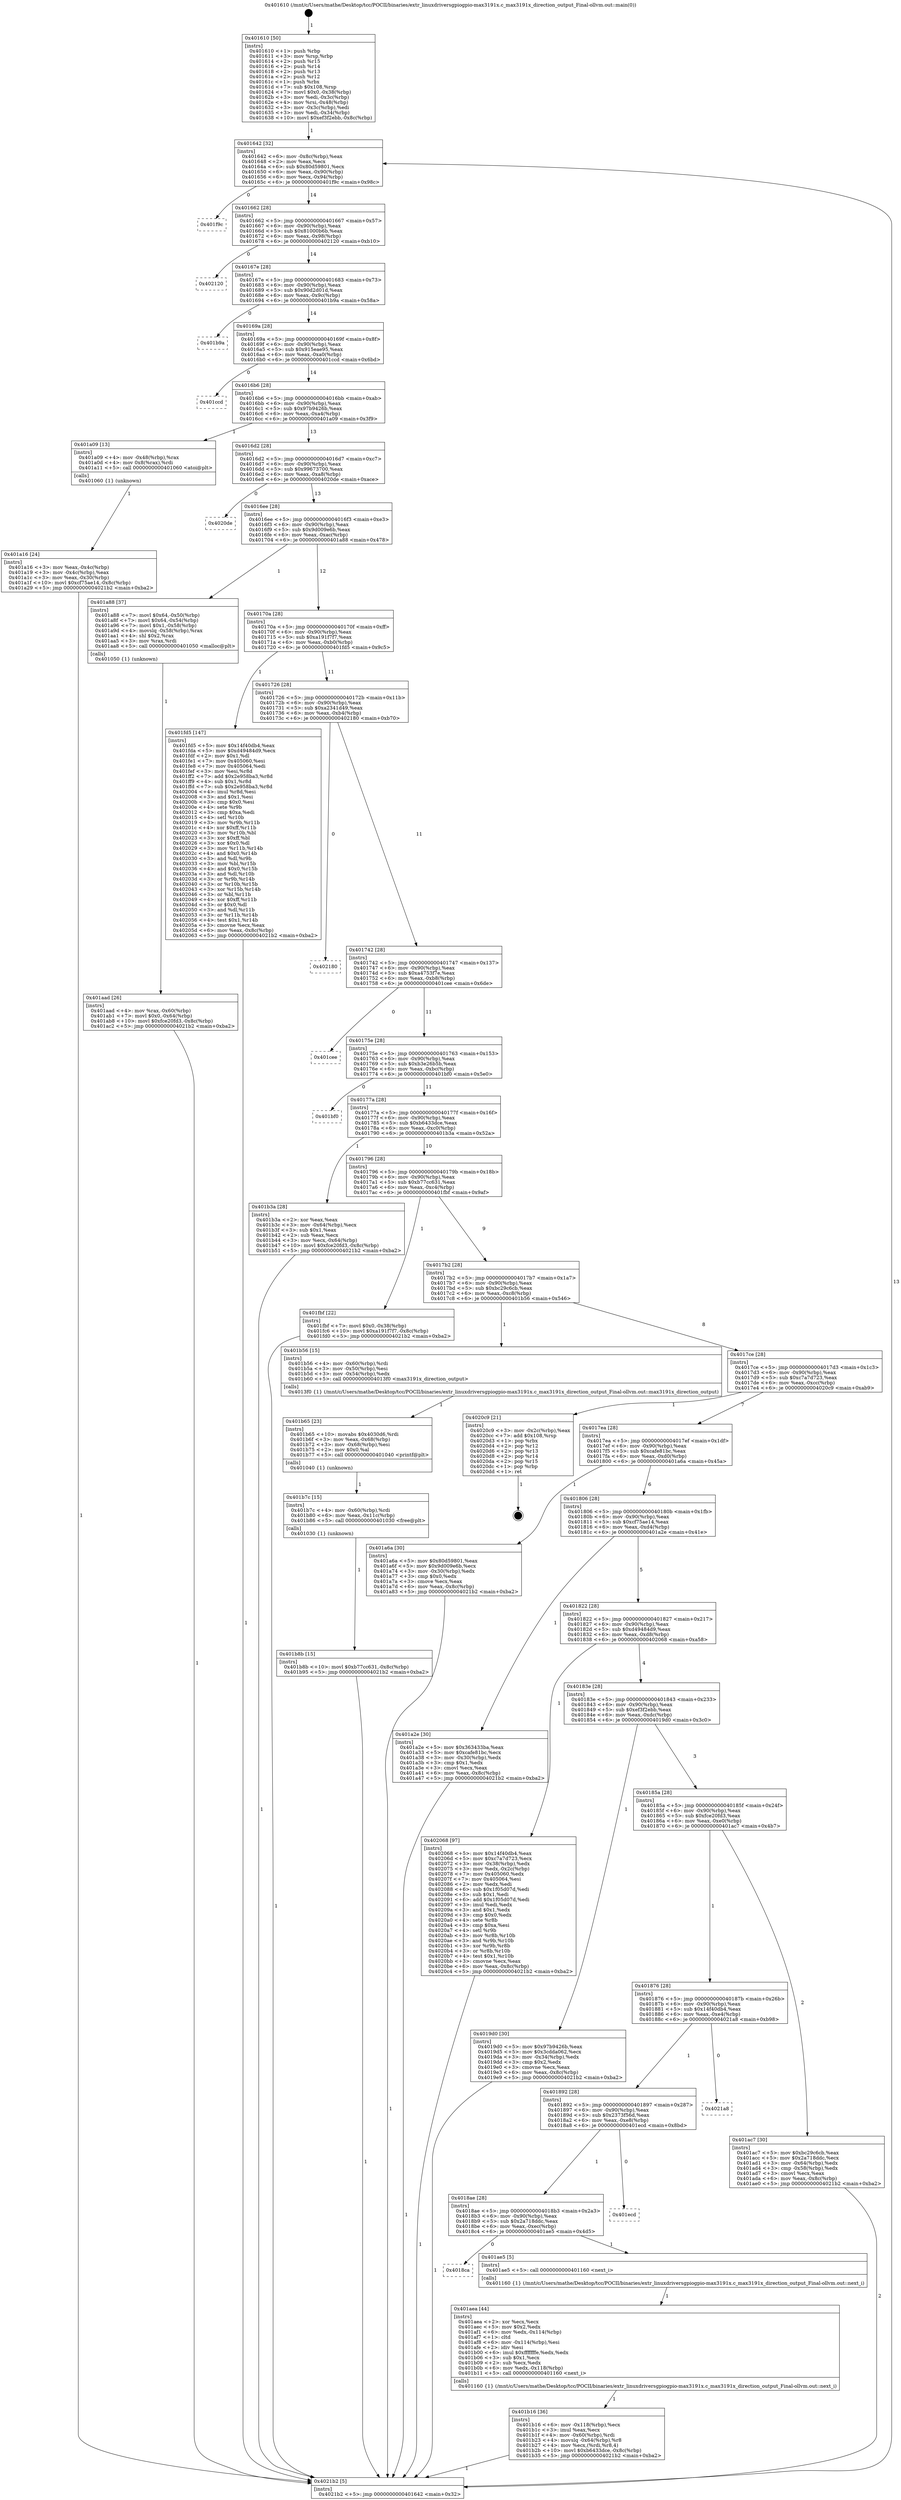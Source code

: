 digraph "0x401610" {
  label = "0x401610 (/mnt/c/Users/mathe/Desktop/tcc/POCII/binaries/extr_linuxdriversgpiogpio-max3191x.c_max3191x_direction_output_Final-ollvm.out::main(0))"
  labelloc = "t"
  node[shape=record]

  Entry [label="",width=0.3,height=0.3,shape=circle,fillcolor=black,style=filled]
  "0x401642" [label="{
     0x401642 [32]\l
     | [instrs]\l
     &nbsp;&nbsp;0x401642 \<+6\>: mov -0x8c(%rbp),%eax\l
     &nbsp;&nbsp;0x401648 \<+2\>: mov %eax,%ecx\l
     &nbsp;&nbsp;0x40164a \<+6\>: sub $0x80d59801,%ecx\l
     &nbsp;&nbsp;0x401650 \<+6\>: mov %eax,-0x90(%rbp)\l
     &nbsp;&nbsp;0x401656 \<+6\>: mov %ecx,-0x94(%rbp)\l
     &nbsp;&nbsp;0x40165c \<+6\>: je 0000000000401f9c \<main+0x98c\>\l
  }"]
  "0x401f9c" [label="{
     0x401f9c\l
  }", style=dashed]
  "0x401662" [label="{
     0x401662 [28]\l
     | [instrs]\l
     &nbsp;&nbsp;0x401662 \<+5\>: jmp 0000000000401667 \<main+0x57\>\l
     &nbsp;&nbsp;0x401667 \<+6\>: mov -0x90(%rbp),%eax\l
     &nbsp;&nbsp;0x40166d \<+5\>: sub $0x81000b6b,%eax\l
     &nbsp;&nbsp;0x401672 \<+6\>: mov %eax,-0x98(%rbp)\l
     &nbsp;&nbsp;0x401678 \<+6\>: je 0000000000402120 \<main+0xb10\>\l
  }"]
  Exit [label="",width=0.3,height=0.3,shape=circle,fillcolor=black,style=filled,peripheries=2]
  "0x402120" [label="{
     0x402120\l
  }", style=dashed]
  "0x40167e" [label="{
     0x40167e [28]\l
     | [instrs]\l
     &nbsp;&nbsp;0x40167e \<+5\>: jmp 0000000000401683 \<main+0x73\>\l
     &nbsp;&nbsp;0x401683 \<+6\>: mov -0x90(%rbp),%eax\l
     &nbsp;&nbsp;0x401689 \<+5\>: sub $0x90d2d01d,%eax\l
     &nbsp;&nbsp;0x40168e \<+6\>: mov %eax,-0x9c(%rbp)\l
     &nbsp;&nbsp;0x401694 \<+6\>: je 0000000000401b9a \<main+0x58a\>\l
  }"]
  "0x401b8b" [label="{
     0x401b8b [15]\l
     | [instrs]\l
     &nbsp;&nbsp;0x401b8b \<+10\>: movl $0xb77cc631,-0x8c(%rbp)\l
     &nbsp;&nbsp;0x401b95 \<+5\>: jmp 00000000004021b2 \<main+0xba2\>\l
  }"]
  "0x401b9a" [label="{
     0x401b9a\l
  }", style=dashed]
  "0x40169a" [label="{
     0x40169a [28]\l
     | [instrs]\l
     &nbsp;&nbsp;0x40169a \<+5\>: jmp 000000000040169f \<main+0x8f\>\l
     &nbsp;&nbsp;0x40169f \<+6\>: mov -0x90(%rbp),%eax\l
     &nbsp;&nbsp;0x4016a5 \<+5\>: sub $0x915eae95,%eax\l
     &nbsp;&nbsp;0x4016aa \<+6\>: mov %eax,-0xa0(%rbp)\l
     &nbsp;&nbsp;0x4016b0 \<+6\>: je 0000000000401ccd \<main+0x6bd\>\l
  }"]
  "0x401b7c" [label="{
     0x401b7c [15]\l
     | [instrs]\l
     &nbsp;&nbsp;0x401b7c \<+4\>: mov -0x60(%rbp),%rdi\l
     &nbsp;&nbsp;0x401b80 \<+6\>: mov %eax,-0x11c(%rbp)\l
     &nbsp;&nbsp;0x401b86 \<+5\>: call 0000000000401030 \<free@plt\>\l
     | [calls]\l
     &nbsp;&nbsp;0x401030 \{1\} (unknown)\l
  }"]
  "0x401ccd" [label="{
     0x401ccd\l
  }", style=dashed]
  "0x4016b6" [label="{
     0x4016b6 [28]\l
     | [instrs]\l
     &nbsp;&nbsp;0x4016b6 \<+5\>: jmp 00000000004016bb \<main+0xab\>\l
     &nbsp;&nbsp;0x4016bb \<+6\>: mov -0x90(%rbp),%eax\l
     &nbsp;&nbsp;0x4016c1 \<+5\>: sub $0x97b9426b,%eax\l
     &nbsp;&nbsp;0x4016c6 \<+6\>: mov %eax,-0xa4(%rbp)\l
     &nbsp;&nbsp;0x4016cc \<+6\>: je 0000000000401a09 \<main+0x3f9\>\l
  }"]
  "0x401b65" [label="{
     0x401b65 [23]\l
     | [instrs]\l
     &nbsp;&nbsp;0x401b65 \<+10\>: movabs $0x4030d6,%rdi\l
     &nbsp;&nbsp;0x401b6f \<+3\>: mov %eax,-0x68(%rbp)\l
     &nbsp;&nbsp;0x401b72 \<+3\>: mov -0x68(%rbp),%esi\l
     &nbsp;&nbsp;0x401b75 \<+2\>: mov $0x0,%al\l
     &nbsp;&nbsp;0x401b77 \<+5\>: call 0000000000401040 \<printf@plt\>\l
     | [calls]\l
     &nbsp;&nbsp;0x401040 \{1\} (unknown)\l
  }"]
  "0x401a09" [label="{
     0x401a09 [13]\l
     | [instrs]\l
     &nbsp;&nbsp;0x401a09 \<+4\>: mov -0x48(%rbp),%rax\l
     &nbsp;&nbsp;0x401a0d \<+4\>: mov 0x8(%rax),%rdi\l
     &nbsp;&nbsp;0x401a11 \<+5\>: call 0000000000401060 \<atoi@plt\>\l
     | [calls]\l
     &nbsp;&nbsp;0x401060 \{1\} (unknown)\l
  }"]
  "0x4016d2" [label="{
     0x4016d2 [28]\l
     | [instrs]\l
     &nbsp;&nbsp;0x4016d2 \<+5\>: jmp 00000000004016d7 \<main+0xc7\>\l
     &nbsp;&nbsp;0x4016d7 \<+6\>: mov -0x90(%rbp),%eax\l
     &nbsp;&nbsp;0x4016dd \<+5\>: sub $0x99673700,%eax\l
     &nbsp;&nbsp;0x4016e2 \<+6\>: mov %eax,-0xa8(%rbp)\l
     &nbsp;&nbsp;0x4016e8 \<+6\>: je 00000000004020de \<main+0xace\>\l
  }"]
  "0x401b16" [label="{
     0x401b16 [36]\l
     | [instrs]\l
     &nbsp;&nbsp;0x401b16 \<+6\>: mov -0x118(%rbp),%ecx\l
     &nbsp;&nbsp;0x401b1c \<+3\>: imul %eax,%ecx\l
     &nbsp;&nbsp;0x401b1f \<+4\>: mov -0x60(%rbp),%rdi\l
     &nbsp;&nbsp;0x401b23 \<+4\>: movslq -0x64(%rbp),%r8\l
     &nbsp;&nbsp;0x401b27 \<+4\>: mov %ecx,(%rdi,%r8,4)\l
     &nbsp;&nbsp;0x401b2b \<+10\>: movl $0xb6433dce,-0x8c(%rbp)\l
     &nbsp;&nbsp;0x401b35 \<+5\>: jmp 00000000004021b2 \<main+0xba2\>\l
  }"]
  "0x4020de" [label="{
     0x4020de\l
  }", style=dashed]
  "0x4016ee" [label="{
     0x4016ee [28]\l
     | [instrs]\l
     &nbsp;&nbsp;0x4016ee \<+5\>: jmp 00000000004016f3 \<main+0xe3\>\l
     &nbsp;&nbsp;0x4016f3 \<+6\>: mov -0x90(%rbp),%eax\l
     &nbsp;&nbsp;0x4016f9 \<+5\>: sub $0x9d009e6b,%eax\l
     &nbsp;&nbsp;0x4016fe \<+6\>: mov %eax,-0xac(%rbp)\l
     &nbsp;&nbsp;0x401704 \<+6\>: je 0000000000401a88 \<main+0x478\>\l
  }"]
  "0x401aea" [label="{
     0x401aea [44]\l
     | [instrs]\l
     &nbsp;&nbsp;0x401aea \<+2\>: xor %ecx,%ecx\l
     &nbsp;&nbsp;0x401aec \<+5\>: mov $0x2,%edx\l
     &nbsp;&nbsp;0x401af1 \<+6\>: mov %edx,-0x114(%rbp)\l
     &nbsp;&nbsp;0x401af7 \<+1\>: cltd\l
     &nbsp;&nbsp;0x401af8 \<+6\>: mov -0x114(%rbp),%esi\l
     &nbsp;&nbsp;0x401afe \<+2\>: idiv %esi\l
     &nbsp;&nbsp;0x401b00 \<+6\>: imul $0xfffffffe,%edx,%edx\l
     &nbsp;&nbsp;0x401b06 \<+3\>: sub $0x1,%ecx\l
     &nbsp;&nbsp;0x401b09 \<+2\>: sub %ecx,%edx\l
     &nbsp;&nbsp;0x401b0b \<+6\>: mov %edx,-0x118(%rbp)\l
     &nbsp;&nbsp;0x401b11 \<+5\>: call 0000000000401160 \<next_i\>\l
     | [calls]\l
     &nbsp;&nbsp;0x401160 \{1\} (/mnt/c/Users/mathe/Desktop/tcc/POCII/binaries/extr_linuxdriversgpiogpio-max3191x.c_max3191x_direction_output_Final-ollvm.out::next_i)\l
  }"]
  "0x401a88" [label="{
     0x401a88 [37]\l
     | [instrs]\l
     &nbsp;&nbsp;0x401a88 \<+7\>: movl $0x64,-0x50(%rbp)\l
     &nbsp;&nbsp;0x401a8f \<+7\>: movl $0x64,-0x54(%rbp)\l
     &nbsp;&nbsp;0x401a96 \<+7\>: movl $0x1,-0x58(%rbp)\l
     &nbsp;&nbsp;0x401a9d \<+4\>: movslq -0x58(%rbp),%rax\l
     &nbsp;&nbsp;0x401aa1 \<+4\>: shl $0x2,%rax\l
     &nbsp;&nbsp;0x401aa5 \<+3\>: mov %rax,%rdi\l
     &nbsp;&nbsp;0x401aa8 \<+5\>: call 0000000000401050 \<malloc@plt\>\l
     | [calls]\l
     &nbsp;&nbsp;0x401050 \{1\} (unknown)\l
  }"]
  "0x40170a" [label="{
     0x40170a [28]\l
     | [instrs]\l
     &nbsp;&nbsp;0x40170a \<+5\>: jmp 000000000040170f \<main+0xff\>\l
     &nbsp;&nbsp;0x40170f \<+6\>: mov -0x90(%rbp),%eax\l
     &nbsp;&nbsp;0x401715 \<+5\>: sub $0xa191f7f7,%eax\l
     &nbsp;&nbsp;0x40171a \<+6\>: mov %eax,-0xb0(%rbp)\l
     &nbsp;&nbsp;0x401720 \<+6\>: je 0000000000401fd5 \<main+0x9c5\>\l
  }"]
  "0x4018ca" [label="{
     0x4018ca\l
  }", style=dashed]
  "0x401fd5" [label="{
     0x401fd5 [147]\l
     | [instrs]\l
     &nbsp;&nbsp;0x401fd5 \<+5\>: mov $0x14f40db4,%eax\l
     &nbsp;&nbsp;0x401fda \<+5\>: mov $0xd49484d9,%ecx\l
     &nbsp;&nbsp;0x401fdf \<+2\>: mov $0x1,%dl\l
     &nbsp;&nbsp;0x401fe1 \<+7\>: mov 0x405060,%esi\l
     &nbsp;&nbsp;0x401fe8 \<+7\>: mov 0x405064,%edi\l
     &nbsp;&nbsp;0x401fef \<+3\>: mov %esi,%r8d\l
     &nbsp;&nbsp;0x401ff2 \<+7\>: add $0x2e958ba3,%r8d\l
     &nbsp;&nbsp;0x401ff9 \<+4\>: sub $0x1,%r8d\l
     &nbsp;&nbsp;0x401ffd \<+7\>: sub $0x2e958ba3,%r8d\l
     &nbsp;&nbsp;0x402004 \<+4\>: imul %r8d,%esi\l
     &nbsp;&nbsp;0x402008 \<+3\>: and $0x1,%esi\l
     &nbsp;&nbsp;0x40200b \<+3\>: cmp $0x0,%esi\l
     &nbsp;&nbsp;0x40200e \<+4\>: sete %r9b\l
     &nbsp;&nbsp;0x402012 \<+3\>: cmp $0xa,%edi\l
     &nbsp;&nbsp;0x402015 \<+4\>: setl %r10b\l
     &nbsp;&nbsp;0x402019 \<+3\>: mov %r9b,%r11b\l
     &nbsp;&nbsp;0x40201c \<+4\>: xor $0xff,%r11b\l
     &nbsp;&nbsp;0x402020 \<+3\>: mov %r10b,%bl\l
     &nbsp;&nbsp;0x402023 \<+3\>: xor $0xff,%bl\l
     &nbsp;&nbsp;0x402026 \<+3\>: xor $0x0,%dl\l
     &nbsp;&nbsp;0x402029 \<+3\>: mov %r11b,%r14b\l
     &nbsp;&nbsp;0x40202c \<+4\>: and $0x0,%r14b\l
     &nbsp;&nbsp;0x402030 \<+3\>: and %dl,%r9b\l
     &nbsp;&nbsp;0x402033 \<+3\>: mov %bl,%r15b\l
     &nbsp;&nbsp;0x402036 \<+4\>: and $0x0,%r15b\l
     &nbsp;&nbsp;0x40203a \<+3\>: and %dl,%r10b\l
     &nbsp;&nbsp;0x40203d \<+3\>: or %r9b,%r14b\l
     &nbsp;&nbsp;0x402040 \<+3\>: or %r10b,%r15b\l
     &nbsp;&nbsp;0x402043 \<+3\>: xor %r15b,%r14b\l
     &nbsp;&nbsp;0x402046 \<+3\>: or %bl,%r11b\l
     &nbsp;&nbsp;0x402049 \<+4\>: xor $0xff,%r11b\l
     &nbsp;&nbsp;0x40204d \<+3\>: or $0x0,%dl\l
     &nbsp;&nbsp;0x402050 \<+3\>: and %dl,%r11b\l
     &nbsp;&nbsp;0x402053 \<+3\>: or %r11b,%r14b\l
     &nbsp;&nbsp;0x402056 \<+4\>: test $0x1,%r14b\l
     &nbsp;&nbsp;0x40205a \<+3\>: cmovne %ecx,%eax\l
     &nbsp;&nbsp;0x40205d \<+6\>: mov %eax,-0x8c(%rbp)\l
     &nbsp;&nbsp;0x402063 \<+5\>: jmp 00000000004021b2 \<main+0xba2\>\l
  }"]
  "0x401726" [label="{
     0x401726 [28]\l
     | [instrs]\l
     &nbsp;&nbsp;0x401726 \<+5\>: jmp 000000000040172b \<main+0x11b\>\l
     &nbsp;&nbsp;0x40172b \<+6\>: mov -0x90(%rbp),%eax\l
     &nbsp;&nbsp;0x401731 \<+5\>: sub $0xa2341d49,%eax\l
     &nbsp;&nbsp;0x401736 \<+6\>: mov %eax,-0xb4(%rbp)\l
     &nbsp;&nbsp;0x40173c \<+6\>: je 0000000000402180 \<main+0xb70\>\l
  }"]
  "0x401ae5" [label="{
     0x401ae5 [5]\l
     | [instrs]\l
     &nbsp;&nbsp;0x401ae5 \<+5\>: call 0000000000401160 \<next_i\>\l
     | [calls]\l
     &nbsp;&nbsp;0x401160 \{1\} (/mnt/c/Users/mathe/Desktop/tcc/POCII/binaries/extr_linuxdriversgpiogpio-max3191x.c_max3191x_direction_output_Final-ollvm.out::next_i)\l
  }"]
  "0x402180" [label="{
     0x402180\l
  }", style=dashed]
  "0x401742" [label="{
     0x401742 [28]\l
     | [instrs]\l
     &nbsp;&nbsp;0x401742 \<+5\>: jmp 0000000000401747 \<main+0x137\>\l
     &nbsp;&nbsp;0x401747 \<+6\>: mov -0x90(%rbp),%eax\l
     &nbsp;&nbsp;0x40174d \<+5\>: sub $0xa4753f7e,%eax\l
     &nbsp;&nbsp;0x401752 \<+6\>: mov %eax,-0xb8(%rbp)\l
     &nbsp;&nbsp;0x401758 \<+6\>: je 0000000000401cee \<main+0x6de\>\l
  }"]
  "0x4018ae" [label="{
     0x4018ae [28]\l
     | [instrs]\l
     &nbsp;&nbsp;0x4018ae \<+5\>: jmp 00000000004018b3 \<main+0x2a3\>\l
     &nbsp;&nbsp;0x4018b3 \<+6\>: mov -0x90(%rbp),%eax\l
     &nbsp;&nbsp;0x4018b9 \<+5\>: sub $0x2a718ddc,%eax\l
     &nbsp;&nbsp;0x4018be \<+6\>: mov %eax,-0xec(%rbp)\l
     &nbsp;&nbsp;0x4018c4 \<+6\>: je 0000000000401ae5 \<main+0x4d5\>\l
  }"]
  "0x401cee" [label="{
     0x401cee\l
  }", style=dashed]
  "0x40175e" [label="{
     0x40175e [28]\l
     | [instrs]\l
     &nbsp;&nbsp;0x40175e \<+5\>: jmp 0000000000401763 \<main+0x153\>\l
     &nbsp;&nbsp;0x401763 \<+6\>: mov -0x90(%rbp),%eax\l
     &nbsp;&nbsp;0x401769 \<+5\>: sub $0xb3e26b5b,%eax\l
     &nbsp;&nbsp;0x40176e \<+6\>: mov %eax,-0xbc(%rbp)\l
     &nbsp;&nbsp;0x401774 \<+6\>: je 0000000000401bf0 \<main+0x5e0\>\l
  }"]
  "0x401ecd" [label="{
     0x401ecd\l
  }", style=dashed]
  "0x401bf0" [label="{
     0x401bf0\l
  }", style=dashed]
  "0x40177a" [label="{
     0x40177a [28]\l
     | [instrs]\l
     &nbsp;&nbsp;0x40177a \<+5\>: jmp 000000000040177f \<main+0x16f\>\l
     &nbsp;&nbsp;0x40177f \<+6\>: mov -0x90(%rbp),%eax\l
     &nbsp;&nbsp;0x401785 \<+5\>: sub $0xb6433dce,%eax\l
     &nbsp;&nbsp;0x40178a \<+6\>: mov %eax,-0xc0(%rbp)\l
     &nbsp;&nbsp;0x401790 \<+6\>: je 0000000000401b3a \<main+0x52a\>\l
  }"]
  "0x401892" [label="{
     0x401892 [28]\l
     | [instrs]\l
     &nbsp;&nbsp;0x401892 \<+5\>: jmp 0000000000401897 \<main+0x287\>\l
     &nbsp;&nbsp;0x401897 \<+6\>: mov -0x90(%rbp),%eax\l
     &nbsp;&nbsp;0x40189d \<+5\>: sub $0x2373f56d,%eax\l
     &nbsp;&nbsp;0x4018a2 \<+6\>: mov %eax,-0xe8(%rbp)\l
     &nbsp;&nbsp;0x4018a8 \<+6\>: je 0000000000401ecd \<main+0x8bd\>\l
  }"]
  "0x401b3a" [label="{
     0x401b3a [28]\l
     | [instrs]\l
     &nbsp;&nbsp;0x401b3a \<+2\>: xor %eax,%eax\l
     &nbsp;&nbsp;0x401b3c \<+3\>: mov -0x64(%rbp),%ecx\l
     &nbsp;&nbsp;0x401b3f \<+3\>: sub $0x1,%eax\l
     &nbsp;&nbsp;0x401b42 \<+2\>: sub %eax,%ecx\l
     &nbsp;&nbsp;0x401b44 \<+3\>: mov %ecx,-0x64(%rbp)\l
     &nbsp;&nbsp;0x401b47 \<+10\>: movl $0xfce20fd3,-0x8c(%rbp)\l
     &nbsp;&nbsp;0x401b51 \<+5\>: jmp 00000000004021b2 \<main+0xba2\>\l
  }"]
  "0x401796" [label="{
     0x401796 [28]\l
     | [instrs]\l
     &nbsp;&nbsp;0x401796 \<+5\>: jmp 000000000040179b \<main+0x18b\>\l
     &nbsp;&nbsp;0x40179b \<+6\>: mov -0x90(%rbp),%eax\l
     &nbsp;&nbsp;0x4017a1 \<+5\>: sub $0xb77cc631,%eax\l
     &nbsp;&nbsp;0x4017a6 \<+6\>: mov %eax,-0xc4(%rbp)\l
     &nbsp;&nbsp;0x4017ac \<+6\>: je 0000000000401fbf \<main+0x9af\>\l
  }"]
  "0x4021a8" [label="{
     0x4021a8\l
  }", style=dashed]
  "0x401fbf" [label="{
     0x401fbf [22]\l
     | [instrs]\l
     &nbsp;&nbsp;0x401fbf \<+7\>: movl $0x0,-0x38(%rbp)\l
     &nbsp;&nbsp;0x401fc6 \<+10\>: movl $0xa191f7f7,-0x8c(%rbp)\l
     &nbsp;&nbsp;0x401fd0 \<+5\>: jmp 00000000004021b2 \<main+0xba2\>\l
  }"]
  "0x4017b2" [label="{
     0x4017b2 [28]\l
     | [instrs]\l
     &nbsp;&nbsp;0x4017b2 \<+5\>: jmp 00000000004017b7 \<main+0x1a7\>\l
     &nbsp;&nbsp;0x4017b7 \<+6\>: mov -0x90(%rbp),%eax\l
     &nbsp;&nbsp;0x4017bd \<+5\>: sub $0xbc29c6cb,%eax\l
     &nbsp;&nbsp;0x4017c2 \<+6\>: mov %eax,-0xc8(%rbp)\l
     &nbsp;&nbsp;0x4017c8 \<+6\>: je 0000000000401b56 \<main+0x546\>\l
  }"]
  "0x401876" [label="{
     0x401876 [28]\l
     | [instrs]\l
     &nbsp;&nbsp;0x401876 \<+5\>: jmp 000000000040187b \<main+0x26b\>\l
     &nbsp;&nbsp;0x40187b \<+6\>: mov -0x90(%rbp),%eax\l
     &nbsp;&nbsp;0x401881 \<+5\>: sub $0x14f40db4,%eax\l
     &nbsp;&nbsp;0x401886 \<+6\>: mov %eax,-0xe4(%rbp)\l
     &nbsp;&nbsp;0x40188c \<+6\>: je 00000000004021a8 \<main+0xb98\>\l
  }"]
  "0x401b56" [label="{
     0x401b56 [15]\l
     | [instrs]\l
     &nbsp;&nbsp;0x401b56 \<+4\>: mov -0x60(%rbp),%rdi\l
     &nbsp;&nbsp;0x401b5a \<+3\>: mov -0x50(%rbp),%esi\l
     &nbsp;&nbsp;0x401b5d \<+3\>: mov -0x54(%rbp),%edx\l
     &nbsp;&nbsp;0x401b60 \<+5\>: call 00000000004013f0 \<max3191x_direction_output\>\l
     | [calls]\l
     &nbsp;&nbsp;0x4013f0 \{1\} (/mnt/c/Users/mathe/Desktop/tcc/POCII/binaries/extr_linuxdriversgpiogpio-max3191x.c_max3191x_direction_output_Final-ollvm.out::max3191x_direction_output)\l
  }"]
  "0x4017ce" [label="{
     0x4017ce [28]\l
     | [instrs]\l
     &nbsp;&nbsp;0x4017ce \<+5\>: jmp 00000000004017d3 \<main+0x1c3\>\l
     &nbsp;&nbsp;0x4017d3 \<+6\>: mov -0x90(%rbp),%eax\l
     &nbsp;&nbsp;0x4017d9 \<+5\>: sub $0xc7a7d723,%eax\l
     &nbsp;&nbsp;0x4017de \<+6\>: mov %eax,-0xcc(%rbp)\l
     &nbsp;&nbsp;0x4017e4 \<+6\>: je 00000000004020c9 \<main+0xab9\>\l
  }"]
  "0x401ac7" [label="{
     0x401ac7 [30]\l
     | [instrs]\l
     &nbsp;&nbsp;0x401ac7 \<+5\>: mov $0xbc29c6cb,%eax\l
     &nbsp;&nbsp;0x401acc \<+5\>: mov $0x2a718ddc,%ecx\l
     &nbsp;&nbsp;0x401ad1 \<+3\>: mov -0x64(%rbp),%edx\l
     &nbsp;&nbsp;0x401ad4 \<+3\>: cmp -0x58(%rbp),%edx\l
     &nbsp;&nbsp;0x401ad7 \<+3\>: cmovl %ecx,%eax\l
     &nbsp;&nbsp;0x401ada \<+6\>: mov %eax,-0x8c(%rbp)\l
     &nbsp;&nbsp;0x401ae0 \<+5\>: jmp 00000000004021b2 \<main+0xba2\>\l
  }"]
  "0x4020c9" [label="{
     0x4020c9 [21]\l
     | [instrs]\l
     &nbsp;&nbsp;0x4020c9 \<+3\>: mov -0x2c(%rbp),%eax\l
     &nbsp;&nbsp;0x4020cc \<+7\>: add $0x108,%rsp\l
     &nbsp;&nbsp;0x4020d3 \<+1\>: pop %rbx\l
     &nbsp;&nbsp;0x4020d4 \<+2\>: pop %r12\l
     &nbsp;&nbsp;0x4020d6 \<+2\>: pop %r13\l
     &nbsp;&nbsp;0x4020d8 \<+2\>: pop %r14\l
     &nbsp;&nbsp;0x4020da \<+2\>: pop %r15\l
     &nbsp;&nbsp;0x4020dc \<+1\>: pop %rbp\l
     &nbsp;&nbsp;0x4020dd \<+1\>: ret\l
  }"]
  "0x4017ea" [label="{
     0x4017ea [28]\l
     | [instrs]\l
     &nbsp;&nbsp;0x4017ea \<+5\>: jmp 00000000004017ef \<main+0x1df\>\l
     &nbsp;&nbsp;0x4017ef \<+6\>: mov -0x90(%rbp),%eax\l
     &nbsp;&nbsp;0x4017f5 \<+5\>: sub $0xcafe81bc,%eax\l
     &nbsp;&nbsp;0x4017fa \<+6\>: mov %eax,-0xd0(%rbp)\l
     &nbsp;&nbsp;0x401800 \<+6\>: je 0000000000401a6a \<main+0x45a\>\l
  }"]
  "0x401aad" [label="{
     0x401aad [26]\l
     | [instrs]\l
     &nbsp;&nbsp;0x401aad \<+4\>: mov %rax,-0x60(%rbp)\l
     &nbsp;&nbsp;0x401ab1 \<+7\>: movl $0x0,-0x64(%rbp)\l
     &nbsp;&nbsp;0x401ab8 \<+10\>: movl $0xfce20fd3,-0x8c(%rbp)\l
     &nbsp;&nbsp;0x401ac2 \<+5\>: jmp 00000000004021b2 \<main+0xba2\>\l
  }"]
  "0x401a6a" [label="{
     0x401a6a [30]\l
     | [instrs]\l
     &nbsp;&nbsp;0x401a6a \<+5\>: mov $0x80d59801,%eax\l
     &nbsp;&nbsp;0x401a6f \<+5\>: mov $0x9d009e6b,%ecx\l
     &nbsp;&nbsp;0x401a74 \<+3\>: mov -0x30(%rbp),%edx\l
     &nbsp;&nbsp;0x401a77 \<+3\>: cmp $0x0,%edx\l
     &nbsp;&nbsp;0x401a7a \<+3\>: cmove %ecx,%eax\l
     &nbsp;&nbsp;0x401a7d \<+6\>: mov %eax,-0x8c(%rbp)\l
     &nbsp;&nbsp;0x401a83 \<+5\>: jmp 00000000004021b2 \<main+0xba2\>\l
  }"]
  "0x401806" [label="{
     0x401806 [28]\l
     | [instrs]\l
     &nbsp;&nbsp;0x401806 \<+5\>: jmp 000000000040180b \<main+0x1fb\>\l
     &nbsp;&nbsp;0x40180b \<+6\>: mov -0x90(%rbp),%eax\l
     &nbsp;&nbsp;0x401811 \<+5\>: sub $0xcf75ae14,%eax\l
     &nbsp;&nbsp;0x401816 \<+6\>: mov %eax,-0xd4(%rbp)\l
     &nbsp;&nbsp;0x40181c \<+6\>: je 0000000000401a2e \<main+0x41e\>\l
  }"]
  "0x401a16" [label="{
     0x401a16 [24]\l
     | [instrs]\l
     &nbsp;&nbsp;0x401a16 \<+3\>: mov %eax,-0x4c(%rbp)\l
     &nbsp;&nbsp;0x401a19 \<+3\>: mov -0x4c(%rbp),%eax\l
     &nbsp;&nbsp;0x401a1c \<+3\>: mov %eax,-0x30(%rbp)\l
     &nbsp;&nbsp;0x401a1f \<+10\>: movl $0xcf75ae14,-0x8c(%rbp)\l
     &nbsp;&nbsp;0x401a29 \<+5\>: jmp 00000000004021b2 \<main+0xba2\>\l
  }"]
  "0x401a2e" [label="{
     0x401a2e [30]\l
     | [instrs]\l
     &nbsp;&nbsp;0x401a2e \<+5\>: mov $0x363433ba,%eax\l
     &nbsp;&nbsp;0x401a33 \<+5\>: mov $0xcafe81bc,%ecx\l
     &nbsp;&nbsp;0x401a38 \<+3\>: mov -0x30(%rbp),%edx\l
     &nbsp;&nbsp;0x401a3b \<+3\>: cmp $0x1,%edx\l
     &nbsp;&nbsp;0x401a3e \<+3\>: cmovl %ecx,%eax\l
     &nbsp;&nbsp;0x401a41 \<+6\>: mov %eax,-0x8c(%rbp)\l
     &nbsp;&nbsp;0x401a47 \<+5\>: jmp 00000000004021b2 \<main+0xba2\>\l
  }"]
  "0x401822" [label="{
     0x401822 [28]\l
     | [instrs]\l
     &nbsp;&nbsp;0x401822 \<+5\>: jmp 0000000000401827 \<main+0x217\>\l
     &nbsp;&nbsp;0x401827 \<+6\>: mov -0x90(%rbp),%eax\l
     &nbsp;&nbsp;0x40182d \<+5\>: sub $0xd49484d9,%eax\l
     &nbsp;&nbsp;0x401832 \<+6\>: mov %eax,-0xd8(%rbp)\l
     &nbsp;&nbsp;0x401838 \<+6\>: je 0000000000402068 \<main+0xa58\>\l
  }"]
  "0x401610" [label="{
     0x401610 [50]\l
     | [instrs]\l
     &nbsp;&nbsp;0x401610 \<+1\>: push %rbp\l
     &nbsp;&nbsp;0x401611 \<+3\>: mov %rsp,%rbp\l
     &nbsp;&nbsp;0x401614 \<+2\>: push %r15\l
     &nbsp;&nbsp;0x401616 \<+2\>: push %r14\l
     &nbsp;&nbsp;0x401618 \<+2\>: push %r13\l
     &nbsp;&nbsp;0x40161a \<+2\>: push %r12\l
     &nbsp;&nbsp;0x40161c \<+1\>: push %rbx\l
     &nbsp;&nbsp;0x40161d \<+7\>: sub $0x108,%rsp\l
     &nbsp;&nbsp;0x401624 \<+7\>: movl $0x0,-0x38(%rbp)\l
     &nbsp;&nbsp;0x40162b \<+3\>: mov %edi,-0x3c(%rbp)\l
     &nbsp;&nbsp;0x40162e \<+4\>: mov %rsi,-0x48(%rbp)\l
     &nbsp;&nbsp;0x401632 \<+3\>: mov -0x3c(%rbp),%edi\l
     &nbsp;&nbsp;0x401635 \<+3\>: mov %edi,-0x34(%rbp)\l
     &nbsp;&nbsp;0x401638 \<+10\>: movl $0xef3f2ebb,-0x8c(%rbp)\l
  }"]
  "0x402068" [label="{
     0x402068 [97]\l
     | [instrs]\l
     &nbsp;&nbsp;0x402068 \<+5\>: mov $0x14f40db4,%eax\l
     &nbsp;&nbsp;0x40206d \<+5\>: mov $0xc7a7d723,%ecx\l
     &nbsp;&nbsp;0x402072 \<+3\>: mov -0x38(%rbp),%edx\l
     &nbsp;&nbsp;0x402075 \<+3\>: mov %edx,-0x2c(%rbp)\l
     &nbsp;&nbsp;0x402078 \<+7\>: mov 0x405060,%edx\l
     &nbsp;&nbsp;0x40207f \<+7\>: mov 0x405064,%esi\l
     &nbsp;&nbsp;0x402086 \<+2\>: mov %edx,%edi\l
     &nbsp;&nbsp;0x402088 \<+6\>: sub $0x1f05d07d,%edi\l
     &nbsp;&nbsp;0x40208e \<+3\>: sub $0x1,%edi\l
     &nbsp;&nbsp;0x402091 \<+6\>: add $0x1f05d07d,%edi\l
     &nbsp;&nbsp;0x402097 \<+3\>: imul %edi,%edx\l
     &nbsp;&nbsp;0x40209a \<+3\>: and $0x1,%edx\l
     &nbsp;&nbsp;0x40209d \<+3\>: cmp $0x0,%edx\l
     &nbsp;&nbsp;0x4020a0 \<+4\>: sete %r8b\l
     &nbsp;&nbsp;0x4020a4 \<+3\>: cmp $0xa,%esi\l
     &nbsp;&nbsp;0x4020a7 \<+4\>: setl %r9b\l
     &nbsp;&nbsp;0x4020ab \<+3\>: mov %r8b,%r10b\l
     &nbsp;&nbsp;0x4020ae \<+3\>: and %r9b,%r10b\l
     &nbsp;&nbsp;0x4020b1 \<+3\>: xor %r9b,%r8b\l
     &nbsp;&nbsp;0x4020b4 \<+3\>: or %r8b,%r10b\l
     &nbsp;&nbsp;0x4020b7 \<+4\>: test $0x1,%r10b\l
     &nbsp;&nbsp;0x4020bb \<+3\>: cmovne %ecx,%eax\l
     &nbsp;&nbsp;0x4020be \<+6\>: mov %eax,-0x8c(%rbp)\l
     &nbsp;&nbsp;0x4020c4 \<+5\>: jmp 00000000004021b2 \<main+0xba2\>\l
  }"]
  "0x40183e" [label="{
     0x40183e [28]\l
     | [instrs]\l
     &nbsp;&nbsp;0x40183e \<+5\>: jmp 0000000000401843 \<main+0x233\>\l
     &nbsp;&nbsp;0x401843 \<+6\>: mov -0x90(%rbp),%eax\l
     &nbsp;&nbsp;0x401849 \<+5\>: sub $0xef3f2ebb,%eax\l
     &nbsp;&nbsp;0x40184e \<+6\>: mov %eax,-0xdc(%rbp)\l
     &nbsp;&nbsp;0x401854 \<+6\>: je 00000000004019d0 \<main+0x3c0\>\l
  }"]
  "0x4021b2" [label="{
     0x4021b2 [5]\l
     | [instrs]\l
     &nbsp;&nbsp;0x4021b2 \<+5\>: jmp 0000000000401642 \<main+0x32\>\l
  }"]
  "0x4019d0" [label="{
     0x4019d0 [30]\l
     | [instrs]\l
     &nbsp;&nbsp;0x4019d0 \<+5\>: mov $0x97b9426b,%eax\l
     &nbsp;&nbsp;0x4019d5 \<+5\>: mov $0x3cdda062,%ecx\l
     &nbsp;&nbsp;0x4019da \<+3\>: mov -0x34(%rbp),%edx\l
     &nbsp;&nbsp;0x4019dd \<+3\>: cmp $0x2,%edx\l
     &nbsp;&nbsp;0x4019e0 \<+3\>: cmovne %ecx,%eax\l
     &nbsp;&nbsp;0x4019e3 \<+6\>: mov %eax,-0x8c(%rbp)\l
     &nbsp;&nbsp;0x4019e9 \<+5\>: jmp 00000000004021b2 \<main+0xba2\>\l
  }"]
  "0x40185a" [label="{
     0x40185a [28]\l
     | [instrs]\l
     &nbsp;&nbsp;0x40185a \<+5\>: jmp 000000000040185f \<main+0x24f\>\l
     &nbsp;&nbsp;0x40185f \<+6\>: mov -0x90(%rbp),%eax\l
     &nbsp;&nbsp;0x401865 \<+5\>: sub $0xfce20fd3,%eax\l
     &nbsp;&nbsp;0x40186a \<+6\>: mov %eax,-0xe0(%rbp)\l
     &nbsp;&nbsp;0x401870 \<+6\>: je 0000000000401ac7 \<main+0x4b7\>\l
  }"]
  Entry -> "0x401610" [label=" 1"]
  "0x401642" -> "0x401f9c" [label=" 0"]
  "0x401642" -> "0x401662" [label=" 14"]
  "0x4020c9" -> Exit [label=" 1"]
  "0x401662" -> "0x402120" [label=" 0"]
  "0x401662" -> "0x40167e" [label=" 14"]
  "0x402068" -> "0x4021b2" [label=" 1"]
  "0x40167e" -> "0x401b9a" [label=" 0"]
  "0x40167e" -> "0x40169a" [label=" 14"]
  "0x401fd5" -> "0x4021b2" [label=" 1"]
  "0x40169a" -> "0x401ccd" [label=" 0"]
  "0x40169a" -> "0x4016b6" [label=" 14"]
  "0x401fbf" -> "0x4021b2" [label=" 1"]
  "0x4016b6" -> "0x401a09" [label=" 1"]
  "0x4016b6" -> "0x4016d2" [label=" 13"]
  "0x401b8b" -> "0x4021b2" [label=" 1"]
  "0x4016d2" -> "0x4020de" [label=" 0"]
  "0x4016d2" -> "0x4016ee" [label=" 13"]
  "0x401b7c" -> "0x401b8b" [label=" 1"]
  "0x4016ee" -> "0x401a88" [label=" 1"]
  "0x4016ee" -> "0x40170a" [label=" 12"]
  "0x401b65" -> "0x401b7c" [label=" 1"]
  "0x40170a" -> "0x401fd5" [label=" 1"]
  "0x40170a" -> "0x401726" [label=" 11"]
  "0x401b56" -> "0x401b65" [label=" 1"]
  "0x401726" -> "0x402180" [label=" 0"]
  "0x401726" -> "0x401742" [label=" 11"]
  "0x401b3a" -> "0x4021b2" [label=" 1"]
  "0x401742" -> "0x401cee" [label=" 0"]
  "0x401742" -> "0x40175e" [label=" 11"]
  "0x401aea" -> "0x401b16" [label=" 1"]
  "0x40175e" -> "0x401bf0" [label=" 0"]
  "0x40175e" -> "0x40177a" [label=" 11"]
  "0x401ae5" -> "0x401aea" [label=" 1"]
  "0x40177a" -> "0x401b3a" [label=" 1"]
  "0x40177a" -> "0x401796" [label=" 10"]
  "0x4018ae" -> "0x401ae5" [label=" 1"]
  "0x401796" -> "0x401fbf" [label=" 1"]
  "0x401796" -> "0x4017b2" [label=" 9"]
  "0x401b16" -> "0x4021b2" [label=" 1"]
  "0x4017b2" -> "0x401b56" [label=" 1"]
  "0x4017b2" -> "0x4017ce" [label=" 8"]
  "0x401892" -> "0x401ecd" [label=" 0"]
  "0x4017ce" -> "0x4020c9" [label=" 1"]
  "0x4017ce" -> "0x4017ea" [label=" 7"]
  "0x4018ae" -> "0x4018ca" [label=" 0"]
  "0x4017ea" -> "0x401a6a" [label=" 1"]
  "0x4017ea" -> "0x401806" [label=" 6"]
  "0x401876" -> "0x4021a8" [label=" 0"]
  "0x401806" -> "0x401a2e" [label=" 1"]
  "0x401806" -> "0x401822" [label=" 5"]
  "0x401892" -> "0x4018ae" [label=" 1"]
  "0x401822" -> "0x402068" [label=" 1"]
  "0x401822" -> "0x40183e" [label=" 4"]
  "0x401ac7" -> "0x4021b2" [label=" 2"]
  "0x40183e" -> "0x4019d0" [label=" 1"]
  "0x40183e" -> "0x40185a" [label=" 3"]
  "0x4019d0" -> "0x4021b2" [label=" 1"]
  "0x401610" -> "0x401642" [label=" 1"]
  "0x4021b2" -> "0x401642" [label=" 13"]
  "0x401a09" -> "0x401a16" [label=" 1"]
  "0x401a16" -> "0x4021b2" [label=" 1"]
  "0x401a2e" -> "0x4021b2" [label=" 1"]
  "0x401a6a" -> "0x4021b2" [label=" 1"]
  "0x401a88" -> "0x401aad" [label=" 1"]
  "0x401aad" -> "0x4021b2" [label=" 1"]
  "0x401876" -> "0x401892" [label=" 1"]
  "0x40185a" -> "0x401ac7" [label=" 2"]
  "0x40185a" -> "0x401876" [label=" 1"]
}
